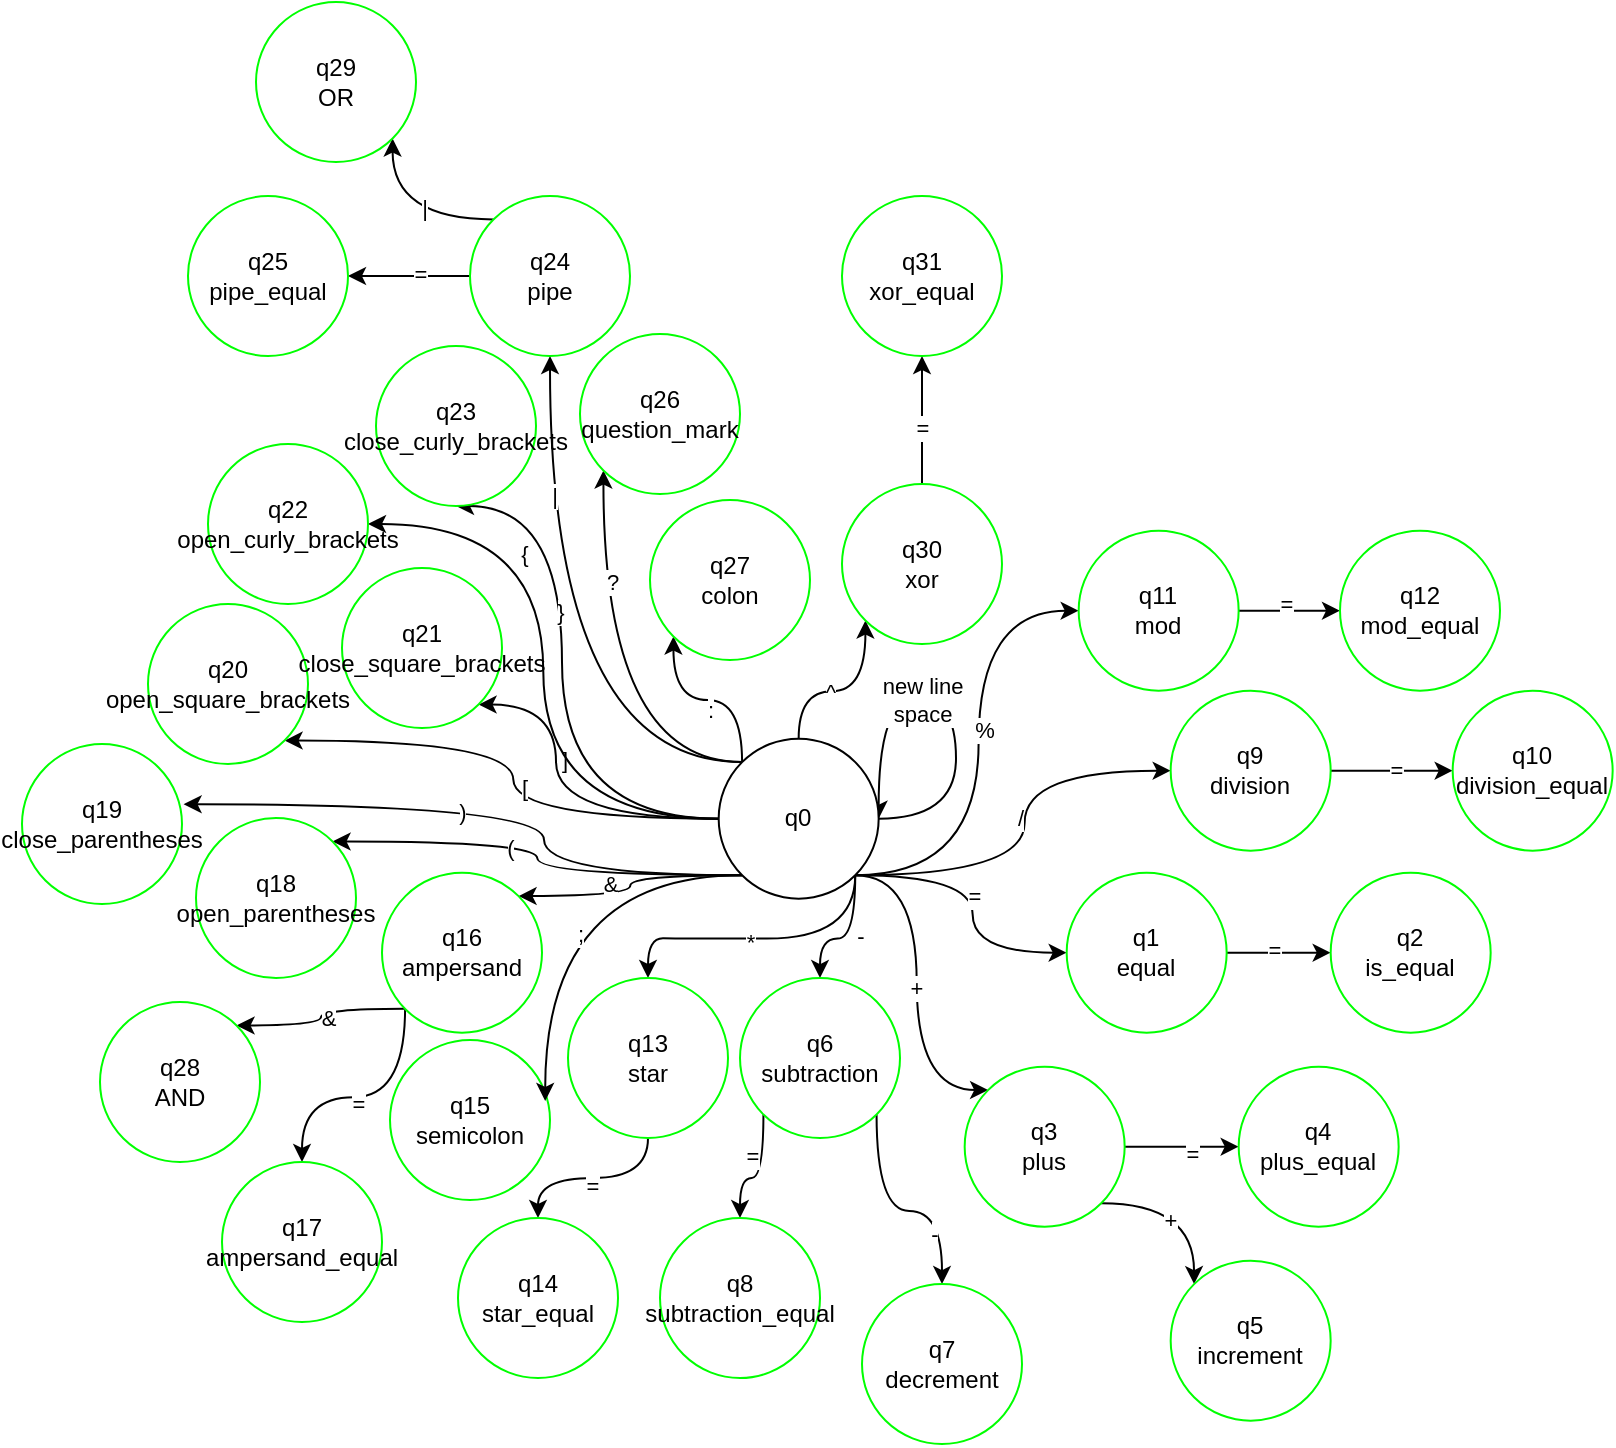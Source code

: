 <mxfile version="27.1.1">
  <diagram name="‫עמוד-1‬" id="LOa2TSwk760_7nA3Xr0g">
    <mxGraphModel dx="1125" dy="2525" grid="0" gridSize="10" guides="1" tooltips="1" connect="1" arrows="1" fold="1" page="0" pageScale="1" pageWidth="827" pageHeight="1169" background="none" math="0" shadow="0">
      <root>
        <mxCell id="0" />
        <mxCell id="1" parent="0" />
        <mxCell id="ni58W3g7qlgSycT5b25J-1" style="edgeStyle=orthogonalEdgeStyle;rounded=0;orthogonalLoop=1;jettySize=auto;html=1;exitX=1;exitY=1;exitDx=0;exitDy=0;entryX=0;entryY=0.5;entryDx=0;entryDy=0;curved=1;" edge="1" parent="1" source="ni58W3g7qlgSycT5b25J-9" target="ni58W3g7qlgSycT5b25J-15">
          <mxGeometry relative="1" as="geometry" />
        </mxCell>
        <mxCell id="ni58W3g7qlgSycT5b25J-2" value="=" style="edgeLabel;html=1;align=center;verticalAlign=middle;resizable=0;points=[];" vertex="1" connectable="0" parent="ni58W3g7qlgSycT5b25J-1">
          <mxGeometry x="-0.043" relative="1" as="geometry">
            <mxPoint as="offset" />
          </mxGeometry>
        </mxCell>
        <mxCell id="ni58W3g7qlgSycT5b25J-3" style="edgeStyle=orthogonalEdgeStyle;rounded=0;orthogonalLoop=1;jettySize=auto;html=1;exitX=1;exitY=1;exitDx=0;exitDy=0;entryX=0;entryY=0;entryDx=0;entryDy=0;curved=1;" edge="1" parent="1" source="ni58W3g7qlgSycT5b25J-9" target="ni58W3g7qlgSycT5b25J-21">
          <mxGeometry relative="1" as="geometry">
            <Array as="points">
              <mxPoint x="132.333" y="423.333" />
              <mxPoint x="132.333" y="531.333" />
            </Array>
          </mxGeometry>
        </mxCell>
        <mxCell id="ni58W3g7qlgSycT5b25J-4" value="+" style="edgeLabel;html=1;align=center;verticalAlign=middle;resizable=0;points=[];" vertex="1" connectable="0" parent="ni58W3g7qlgSycT5b25J-3">
          <mxGeometry x="0.002" y="-1" relative="1" as="geometry">
            <mxPoint as="offset" />
          </mxGeometry>
        </mxCell>
        <mxCell id="ni58W3g7qlgSycT5b25J-5" style="edgeStyle=orthogonalEdgeStyle;rounded=0;orthogonalLoop=1;jettySize=auto;html=1;exitX=1;exitY=1;exitDx=0;exitDy=0;entryX=0.5;entryY=0;entryDx=0;entryDy=0;curved=1;" edge="1" parent="1" source="ni58W3g7qlgSycT5b25J-9" target="ni58W3g7qlgSycT5b25J-28">
          <mxGeometry relative="1" as="geometry" />
        </mxCell>
        <mxCell id="ni58W3g7qlgSycT5b25J-6" value="-" style="edgeLabel;html=1;align=center;verticalAlign=middle;resizable=0;points=[];" vertex="1" connectable="0" parent="ni58W3g7qlgSycT5b25J-5">
          <mxGeometry x="-0.112" y="2" relative="1" as="geometry">
            <mxPoint as="offset" />
          </mxGeometry>
        </mxCell>
        <mxCell id="ni58W3g7qlgSycT5b25J-7" style="edgeStyle=orthogonalEdgeStyle;rounded=0;orthogonalLoop=1;jettySize=auto;html=1;exitX=1;exitY=1;exitDx=0;exitDy=0;entryX=0;entryY=0.5;entryDx=0;entryDy=0;curved=1;" edge="1" parent="1" source="ni58W3g7qlgSycT5b25J-9" target="ni58W3g7qlgSycT5b25J-33">
          <mxGeometry relative="1" as="geometry" />
        </mxCell>
        <mxCell id="ni58W3g7qlgSycT5b25J-8" value="/" style="edgeLabel;html=1;align=center;verticalAlign=middle;resizable=0;points=[];" vertex="1" connectable="0" parent="ni58W3g7qlgSycT5b25J-7">
          <mxGeometry x="0.088" y="3" relative="1" as="geometry">
            <mxPoint as="offset" />
          </mxGeometry>
        </mxCell>
        <mxCell id="ni58W3g7qlgSycT5b25J-36" style="edgeStyle=orthogonalEdgeStyle;rounded=0;orthogonalLoop=1;jettySize=auto;html=1;exitX=1;exitY=1;exitDx=0;exitDy=0;entryX=0;entryY=0.5;entryDx=0;entryDy=0;curved=1;" edge="1" parent="1" source="ni58W3g7qlgSycT5b25J-9" target="ni58W3g7qlgSycT5b25J-35">
          <mxGeometry relative="1" as="geometry" />
        </mxCell>
        <mxCell id="ni58W3g7qlgSycT5b25J-37" value="%" style="edgeLabel;html=1;align=center;verticalAlign=middle;resizable=0;points=[];" vertex="1" connectable="0" parent="ni58W3g7qlgSycT5b25J-36">
          <mxGeometry x="0.104" y="-2" relative="1" as="geometry">
            <mxPoint as="offset" />
          </mxGeometry>
        </mxCell>
        <mxCell id="ni58W3g7qlgSycT5b25J-41" style="edgeStyle=orthogonalEdgeStyle;rounded=0;orthogonalLoop=1;jettySize=auto;html=1;exitX=1;exitY=1;exitDx=0;exitDy=0;entryX=0.5;entryY=0;entryDx=0;entryDy=0;curved=1;" edge="1" parent="1" source="ni58W3g7qlgSycT5b25J-9" target="ni58W3g7qlgSycT5b25J-40">
          <mxGeometry relative="1" as="geometry" />
        </mxCell>
        <mxCell id="ni58W3g7qlgSycT5b25J-42" value="*" style="edgeLabel;html=1;align=center;verticalAlign=middle;resizable=0;points=[];" vertex="1" connectable="0" parent="ni58W3g7qlgSycT5b25J-41">
          <mxGeometry x="0.087" y="1" relative="1" as="geometry">
            <mxPoint as="offset" />
          </mxGeometry>
        </mxCell>
        <mxCell id="ni58W3g7qlgSycT5b25J-55" style="edgeStyle=orthogonalEdgeStyle;rounded=0;orthogonalLoop=1;jettySize=auto;html=1;exitX=0;exitY=1;exitDx=0;exitDy=0;entryX=1;entryY=0;entryDx=0;entryDy=0;curved=1;" edge="1" parent="1" source="ni58W3g7qlgSycT5b25J-9" target="ni58W3g7qlgSycT5b25J-52">
          <mxGeometry relative="1" as="geometry" />
        </mxCell>
        <mxCell id="ni58W3g7qlgSycT5b25J-56" value="&amp;amp;" style="edgeLabel;html=1;align=center;verticalAlign=middle;resizable=0;points=[];" vertex="1" connectable="0" parent="ni58W3g7qlgSycT5b25J-55">
          <mxGeometry x="0.252" y="-6" relative="1" as="geometry">
            <mxPoint as="offset" />
          </mxGeometry>
        </mxCell>
        <mxCell id="ni58W3g7qlgSycT5b25J-61" style="edgeStyle=orthogonalEdgeStyle;rounded=0;orthogonalLoop=1;jettySize=auto;html=1;exitX=0;exitY=1;exitDx=0;exitDy=0;entryX=1;entryY=0;entryDx=0;entryDy=0;curved=1;" edge="1" parent="1" source="ni58W3g7qlgSycT5b25J-9" target="ni58W3g7qlgSycT5b25J-60">
          <mxGeometry relative="1" as="geometry" />
        </mxCell>
        <mxCell id="ni58W3g7qlgSycT5b25J-62" value="(" style="edgeLabel;html=1;align=center;verticalAlign=middle;resizable=0;points=[];" vertex="1" connectable="0" parent="ni58W3g7qlgSycT5b25J-61">
          <mxGeometry x="0.199" y="3" relative="1" as="geometry">
            <mxPoint as="offset" />
          </mxGeometry>
        </mxCell>
        <mxCell id="ni58W3g7qlgSycT5b25J-69" style="edgeStyle=orthogonalEdgeStyle;rounded=0;orthogonalLoop=1;jettySize=auto;html=1;exitX=0;exitY=0.5;exitDx=0;exitDy=0;entryX=1;entryY=1;entryDx=0;entryDy=0;curved=1;" edge="1" parent="1" source="ni58W3g7qlgSycT5b25J-9" target="ni58W3g7qlgSycT5b25J-66">
          <mxGeometry relative="1" as="geometry" />
        </mxCell>
        <mxCell id="ni58W3g7qlgSycT5b25J-70" value="[" style="edgeLabel;html=1;align=center;verticalAlign=middle;resizable=0;points=[];" vertex="1" connectable="0" parent="ni58W3g7qlgSycT5b25J-69">
          <mxGeometry x="-0.077" y="-5" relative="1" as="geometry">
            <mxPoint as="offset" />
          </mxGeometry>
        </mxCell>
        <mxCell id="ni58W3g7qlgSycT5b25J-72" style="edgeStyle=orthogonalEdgeStyle;rounded=0;orthogonalLoop=1;jettySize=auto;html=1;exitX=0;exitY=0.5;exitDx=0;exitDy=0;entryX=1;entryY=1;entryDx=0;entryDy=0;curved=1;" edge="1" parent="1" source="ni58W3g7qlgSycT5b25J-9" target="ni58W3g7qlgSycT5b25J-71">
          <mxGeometry relative="1" as="geometry">
            <Array as="points">
              <mxPoint x="-48" y="395" />
              <mxPoint x="-48" y="338" />
            </Array>
          </mxGeometry>
        </mxCell>
        <mxCell id="ni58W3g7qlgSycT5b25J-73" value="]" style="edgeLabel;html=1;align=center;verticalAlign=middle;resizable=0;points=[];" vertex="1" connectable="0" parent="ni58W3g7qlgSycT5b25J-72">
          <mxGeometry x="0.238" y="-4" relative="1" as="geometry">
            <mxPoint y="-1" as="offset" />
          </mxGeometry>
        </mxCell>
        <mxCell id="ni58W3g7qlgSycT5b25J-75" style="edgeStyle=orthogonalEdgeStyle;rounded=0;orthogonalLoop=1;jettySize=auto;html=1;exitX=0;exitY=0.5;exitDx=0;exitDy=0;entryX=1;entryY=0.5;entryDx=0;entryDy=0;curved=1;" edge="1" parent="1" source="ni58W3g7qlgSycT5b25J-9" target="ni58W3g7qlgSycT5b25J-74">
          <mxGeometry relative="1" as="geometry" />
        </mxCell>
        <mxCell id="ni58W3g7qlgSycT5b25J-77" value="{" style="edgeLabel;html=1;align=center;verticalAlign=middle;resizable=0;points=[];" vertex="1" connectable="0" parent="ni58W3g7qlgSycT5b25J-75">
          <mxGeometry x="0.518" y="15" relative="1" as="geometry">
            <mxPoint as="offset" />
          </mxGeometry>
        </mxCell>
        <mxCell id="ni58W3g7qlgSycT5b25J-79" style="edgeStyle=orthogonalEdgeStyle;rounded=0;orthogonalLoop=1;jettySize=auto;html=1;exitX=0;exitY=0.5;exitDx=0;exitDy=0;entryX=0.5;entryY=1;entryDx=0;entryDy=0;curved=1;" edge="1" parent="1" source="ni58W3g7qlgSycT5b25J-9" target="ni58W3g7qlgSycT5b25J-78">
          <mxGeometry relative="1" as="geometry">
            <Array as="points">
              <mxPoint x="-45" y="395" />
              <mxPoint x="-45" y="239" />
            </Array>
          </mxGeometry>
        </mxCell>
        <mxCell id="ni58W3g7qlgSycT5b25J-81" value="}" style="edgeLabel;html=1;align=center;verticalAlign=middle;resizable=0;points=[];" vertex="1" connectable="0" parent="ni58W3g7qlgSycT5b25J-79">
          <mxGeometry x="0.272" y="1" relative="1" as="geometry">
            <mxPoint y="1" as="offset" />
          </mxGeometry>
        </mxCell>
        <mxCell id="ni58W3g7qlgSycT5b25J-83" style="edgeStyle=orthogonalEdgeStyle;rounded=0;orthogonalLoop=1;jettySize=auto;html=1;exitX=1;exitY=0.5;exitDx=0;exitDy=0;curved=1;entryX=1;entryY=0.5;entryDx=0;entryDy=0;" edge="1" parent="1" source="ni58W3g7qlgSycT5b25J-9" target="ni58W3g7qlgSycT5b25J-9">
          <mxGeometry relative="1" as="geometry">
            <mxPoint x="131.152" y="334.273" as="targetPoint" />
            <Array as="points">
              <mxPoint x="152" y="395" />
              <mxPoint x="152" y="335" />
              <mxPoint x="113" y="335" />
            </Array>
          </mxGeometry>
        </mxCell>
        <mxCell id="ni58W3g7qlgSycT5b25J-84" value="new line&lt;div&gt;space&lt;/div&gt;" style="edgeLabel;html=1;align=center;verticalAlign=middle;resizable=0;points=[];" vertex="1" connectable="0" parent="ni58W3g7qlgSycT5b25J-83">
          <mxGeometry x="0.174" y="1" relative="1" as="geometry">
            <mxPoint as="offset" />
          </mxGeometry>
        </mxCell>
        <mxCell id="ni58W3g7qlgSycT5b25J-85" style="edgeStyle=orthogonalEdgeStyle;rounded=0;orthogonalLoop=1;jettySize=auto;html=1;exitX=0;exitY=0;exitDx=0;exitDy=0;entryX=0.5;entryY=1;entryDx=0;entryDy=0;curved=1;" edge="1" parent="1" source="ni58W3g7qlgSycT5b25J-9" target="ni58W3g7qlgSycT5b25J-82">
          <mxGeometry relative="1" as="geometry" />
        </mxCell>
        <mxCell id="ni58W3g7qlgSycT5b25J-86" value="|" style="edgeLabel;html=1;align=center;verticalAlign=middle;resizable=0;points=[];" vertex="1" connectable="0" parent="ni58W3g7qlgSycT5b25J-85">
          <mxGeometry x="0.53" y="-2" relative="1" as="geometry">
            <mxPoint as="offset" />
          </mxGeometry>
        </mxCell>
        <mxCell id="ni58W3g7qlgSycT5b25J-93" style="edgeStyle=orthogonalEdgeStyle;rounded=0;orthogonalLoop=1;jettySize=auto;html=1;exitX=0;exitY=0;exitDx=0;exitDy=0;entryX=0;entryY=1;entryDx=0;entryDy=0;curved=1;" edge="1" parent="1" source="ni58W3g7qlgSycT5b25J-9" target="ni58W3g7qlgSycT5b25J-92">
          <mxGeometry relative="1" as="geometry">
            <Array as="points">
              <mxPoint x="-24" y="367" />
            </Array>
          </mxGeometry>
        </mxCell>
        <mxCell id="ni58W3g7qlgSycT5b25J-94" value="?" style="edgeLabel;html=1;align=center;verticalAlign=middle;resizable=0;points=[];" vertex="1" connectable="0" parent="ni58W3g7qlgSycT5b25J-93">
          <mxGeometry x="0.49" y="-4" relative="1" as="geometry">
            <mxPoint as="offset" />
          </mxGeometry>
        </mxCell>
        <mxCell id="ni58W3g7qlgSycT5b25J-97" style="edgeStyle=orthogonalEdgeStyle;rounded=0;orthogonalLoop=1;jettySize=auto;html=1;exitX=0;exitY=0;exitDx=0;exitDy=0;entryX=0;entryY=1;entryDx=0;entryDy=0;curved=1;" edge="1" parent="1" source="ni58W3g7qlgSycT5b25J-9" target="ni58W3g7qlgSycT5b25J-95">
          <mxGeometry relative="1" as="geometry">
            <Array as="points">
              <mxPoint x="45" y="336" />
              <mxPoint x="11" y="336" />
            </Array>
          </mxGeometry>
        </mxCell>
        <mxCell id="ni58W3g7qlgSycT5b25J-98" value=":" style="edgeLabel;html=1;align=center;verticalAlign=middle;resizable=0;points=[];" vertex="1" connectable="0" parent="ni58W3g7qlgSycT5b25J-97">
          <mxGeometry x="-0.026" y="5" relative="1" as="geometry">
            <mxPoint as="offset" />
          </mxGeometry>
        </mxCell>
        <mxCell id="ni58W3g7qlgSycT5b25J-111" style="edgeStyle=orthogonalEdgeStyle;rounded=0;orthogonalLoop=1;jettySize=auto;html=1;exitX=0.5;exitY=0;exitDx=0;exitDy=0;entryX=0;entryY=1;entryDx=0;entryDy=0;curved=1;" edge="1" parent="1" source="ni58W3g7qlgSycT5b25J-9" target="ni58W3g7qlgSycT5b25J-110">
          <mxGeometry relative="1" as="geometry" />
        </mxCell>
        <mxCell id="ni58W3g7qlgSycT5b25J-112" value="^" style="edgeLabel;html=1;align=center;verticalAlign=middle;resizable=0;points=[];" vertex="1" connectable="0" parent="ni58W3g7qlgSycT5b25J-111">
          <mxGeometry x="-0.151" relative="1" as="geometry">
            <mxPoint as="offset" />
          </mxGeometry>
        </mxCell>
        <mxCell id="ni58W3g7qlgSycT5b25J-9" value="q0" style="ellipse;whiteSpace=wrap;html=1;aspect=fixed;" vertex="1" parent="1">
          <mxGeometry x="33.333" y="355.333" width="80" height="80" as="geometry" />
        </mxCell>
        <mxCell id="ni58W3g7qlgSycT5b25J-13" style="edgeStyle=orthogonalEdgeStyle;rounded=0;orthogonalLoop=1;jettySize=auto;html=1;exitX=1;exitY=0.5;exitDx=0;exitDy=0;curved=1;" edge="1" parent="1" source="ni58W3g7qlgSycT5b25J-15" target="ni58W3g7qlgSycT5b25J-16">
          <mxGeometry relative="1" as="geometry" />
        </mxCell>
        <mxCell id="ni58W3g7qlgSycT5b25J-14" value="=" style="edgeLabel;html=1;align=center;verticalAlign=middle;resizable=0;points=[];" vertex="1" connectable="0" parent="ni58W3g7qlgSycT5b25J-13">
          <mxGeometry x="-0.101" y="2" relative="1" as="geometry">
            <mxPoint as="offset" />
          </mxGeometry>
        </mxCell>
        <mxCell id="ni58W3g7qlgSycT5b25J-15" value="q1&lt;div&gt;equal&lt;/div&gt;" style="ellipse;whiteSpace=wrap;html=1;aspect=fixed;shadow=0;fillColor=default;fillStyle=auto;gradientColor=none;strokeColor=#00FF00;" vertex="1" parent="1">
          <mxGeometry x="207.333" y="422.333" width="80" height="80" as="geometry" />
        </mxCell>
        <mxCell id="ni58W3g7qlgSycT5b25J-16" value="q2&lt;div&gt;is_equal&lt;/div&gt;" style="ellipse;whiteSpace=wrap;html=1;aspect=fixed;strokeColor=#00FF00;" vertex="1" parent="1">
          <mxGeometry x="339.333" y="422.333" width="80" height="80" as="geometry" />
        </mxCell>
        <mxCell id="ni58W3g7qlgSycT5b25J-17" style="edgeStyle=orthogonalEdgeStyle;rounded=0;orthogonalLoop=1;jettySize=auto;html=1;exitX=1;exitY=0.5;exitDx=0;exitDy=0;entryX=0;entryY=0.5;entryDx=0;entryDy=0;curved=1;" edge="1" parent="1" source="ni58W3g7qlgSycT5b25J-21" target="ni58W3g7qlgSycT5b25J-22">
          <mxGeometry relative="1" as="geometry" />
        </mxCell>
        <mxCell id="ni58W3g7qlgSycT5b25J-18" value="=" style="edgeLabel;html=1;align=center;verticalAlign=middle;resizable=0;points=[];" vertex="1" connectable="0" parent="ni58W3g7qlgSycT5b25J-17">
          <mxGeometry x="0.158" y="-3" relative="1" as="geometry">
            <mxPoint as="offset" />
          </mxGeometry>
        </mxCell>
        <mxCell id="ni58W3g7qlgSycT5b25J-19" style="edgeStyle=orthogonalEdgeStyle;rounded=0;orthogonalLoop=1;jettySize=auto;html=1;exitX=1;exitY=1;exitDx=0;exitDy=0;entryX=0;entryY=0;entryDx=0;entryDy=0;curved=1;" edge="1" parent="1" source="ni58W3g7qlgSycT5b25J-21" target="ni58W3g7qlgSycT5b25J-23">
          <mxGeometry relative="1" as="geometry" />
        </mxCell>
        <mxCell id="ni58W3g7qlgSycT5b25J-20" value="+" style="edgeLabel;html=1;align=center;verticalAlign=middle;resizable=0;points=[];" vertex="1" connectable="0" parent="ni58W3g7qlgSycT5b25J-19">
          <mxGeometry x="-0.2" y="-8" relative="1" as="geometry">
            <mxPoint as="offset" />
          </mxGeometry>
        </mxCell>
        <mxCell id="ni58W3g7qlgSycT5b25J-21" value="q3&lt;div&gt;plus&lt;/div&gt;" style="ellipse;whiteSpace=wrap;html=1;aspect=fixed;strokeColor=#00FF00;" vertex="1" parent="1">
          <mxGeometry x="156.333" y="519.333" width="80" height="80" as="geometry" />
        </mxCell>
        <mxCell id="ni58W3g7qlgSycT5b25J-22" value="q4&lt;div&gt;plus_equal&lt;/div&gt;" style="ellipse;whiteSpace=wrap;html=1;aspect=fixed;strokeColor=#00FF00;" vertex="1" parent="1">
          <mxGeometry x="293.333" y="519.333" width="80" height="80" as="geometry" />
        </mxCell>
        <mxCell id="ni58W3g7qlgSycT5b25J-23" value="q5&lt;div&gt;increment&lt;/div&gt;" style="ellipse;whiteSpace=wrap;html=1;aspect=fixed;strokeColor=#00FF00;" vertex="1" parent="1">
          <mxGeometry x="259.333" y="616.333" width="80" height="80" as="geometry" />
        </mxCell>
        <mxCell id="ni58W3g7qlgSycT5b25J-24" style="edgeStyle=orthogonalEdgeStyle;rounded=0;orthogonalLoop=1;jettySize=auto;html=1;exitX=1;exitY=1;exitDx=0;exitDy=0;entryX=0.5;entryY=0;entryDx=0;entryDy=0;curved=1;" edge="1" parent="1" source="ni58W3g7qlgSycT5b25J-28" target="ni58W3g7qlgSycT5b25J-29">
          <mxGeometry relative="1" as="geometry" />
        </mxCell>
        <mxCell id="ni58W3g7qlgSycT5b25J-25" value="-" style="edgeLabel;html=1;align=center;verticalAlign=middle;resizable=0;points=[];" vertex="1" connectable="0" parent="ni58W3g7qlgSycT5b25J-24">
          <mxGeometry x="0.307" y="-11" relative="1" as="geometry">
            <mxPoint as="offset" />
          </mxGeometry>
        </mxCell>
        <mxCell id="ni58W3g7qlgSycT5b25J-26" style="edgeStyle=orthogonalEdgeStyle;rounded=0;orthogonalLoop=1;jettySize=auto;html=1;exitX=0;exitY=1;exitDx=0;exitDy=0;entryX=0.5;entryY=0;entryDx=0;entryDy=0;curved=1;" edge="1" parent="1" source="ni58W3g7qlgSycT5b25J-28" target="ni58W3g7qlgSycT5b25J-30">
          <mxGeometry relative="1" as="geometry" />
        </mxCell>
        <mxCell id="ni58W3g7qlgSycT5b25J-27" value="=" style="edgeLabel;html=1;align=center;verticalAlign=middle;resizable=0;points=[];" vertex="1" connectable="0" parent="ni58W3g7qlgSycT5b25J-26">
          <mxGeometry x="-0.35" y="-6" relative="1" as="geometry">
            <mxPoint as="offset" />
          </mxGeometry>
        </mxCell>
        <mxCell id="ni58W3g7qlgSycT5b25J-28" value="q6&lt;div&gt;subtraction&lt;/div&gt;" style="ellipse;whiteSpace=wrap;html=1;aspect=fixed;strokeColor=#00FF00;" vertex="1" parent="1">
          <mxGeometry x="44.003" y="475.003" width="80" height="80" as="geometry" />
        </mxCell>
        <mxCell id="ni58W3g7qlgSycT5b25J-29" value="q7&lt;div&gt;decrement&lt;/div&gt;" style="ellipse;whiteSpace=wrap;html=1;aspect=fixed;strokeColor=#00FF00;" vertex="1" parent="1">
          <mxGeometry x="105.003" y="628.003" width="80" height="80" as="geometry" />
        </mxCell>
        <mxCell id="ni58W3g7qlgSycT5b25J-30" value="q8&lt;div&gt;subtraction_equal&lt;/div&gt;" style="ellipse;whiteSpace=wrap;html=1;aspect=fixed;strokeColor=#00FF00;" vertex="1" parent="1">
          <mxGeometry x="4.003" y="595.003" width="80" height="80" as="geometry" />
        </mxCell>
        <mxCell id="ni58W3g7qlgSycT5b25J-31" style="edgeStyle=orthogonalEdgeStyle;rounded=0;orthogonalLoop=1;jettySize=auto;html=1;exitX=1;exitY=0.5;exitDx=0;exitDy=0;curved=1;" edge="1" parent="1" source="ni58W3g7qlgSycT5b25J-33" target="ni58W3g7qlgSycT5b25J-34">
          <mxGeometry relative="1" as="geometry" />
        </mxCell>
        <mxCell id="ni58W3g7qlgSycT5b25J-32" value="=" style="edgeLabel;html=1;align=center;verticalAlign=middle;resizable=0;points=[];" vertex="1" connectable="0" parent="ni58W3g7qlgSycT5b25J-31">
          <mxGeometry x="0.044" y="1" relative="1" as="geometry">
            <mxPoint as="offset" />
          </mxGeometry>
        </mxCell>
        <mxCell id="ni58W3g7qlgSycT5b25J-33" value="q9&lt;div&gt;division&lt;/div&gt;" style="ellipse;whiteSpace=wrap;html=1;aspect=fixed;strokeColor=#00FF00;" vertex="1" parent="1">
          <mxGeometry x="259.333" y="331.333" width="80" height="80" as="geometry" />
        </mxCell>
        <mxCell id="ni58W3g7qlgSycT5b25J-34" value="q10&lt;div&gt;division_equal&lt;/div&gt;" style="ellipse;whiteSpace=wrap;html=1;aspect=fixed;strokeColor=#00FF00;" vertex="1" parent="1">
          <mxGeometry x="400.333" y="331.333" width="80" height="80" as="geometry" />
        </mxCell>
        <mxCell id="ni58W3g7qlgSycT5b25J-39" style="edgeStyle=orthogonalEdgeStyle;rounded=0;orthogonalLoop=1;jettySize=auto;html=1;exitX=1;exitY=0.5;exitDx=0;exitDy=0;entryX=0;entryY=0.5;entryDx=0;entryDy=0;curved=1;" edge="1" parent="1" source="ni58W3g7qlgSycT5b25J-35" target="ni58W3g7qlgSycT5b25J-38">
          <mxGeometry relative="1" as="geometry" />
        </mxCell>
        <mxCell id="ni58W3g7qlgSycT5b25J-46" value="=" style="edgeLabel;html=1;align=center;verticalAlign=middle;resizable=0;points=[];" vertex="1" connectable="0" parent="ni58W3g7qlgSycT5b25J-39">
          <mxGeometry x="-0.089" y="4" relative="1" as="geometry">
            <mxPoint as="offset" />
          </mxGeometry>
        </mxCell>
        <mxCell id="ni58W3g7qlgSycT5b25J-35" value="q11&lt;div&gt;mod&lt;/div&gt;" style="ellipse;whiteSpace=wrap;html=1;aspect=fixed;strokeColor=#00FF00;" vertex="1" parent="1">
          <mxGeometry x="213.33" y="251.33" width="80" height="80" as="geometry" />
        </mxCell>
        <mxCell id="ni58W3g7qlgSycT5b25J-38" value="q12&lt;div&gt;mod_equal&lt;/div&gt;" style="ellipse;whiteSpace=wrap;html=1;aspect=fixed;strokeColor=#00FF00;" vertex="1" parent="1">
          <mxGeometry x="344" y="251.33" width="80" height="80" as="geometry" />
        </mxCell>
        <mxCell id="ni58W3g7qlgSycT5b25J-44" style="edgeStyle=orthogonalEdgeStyle;rounded=0;orthogonalLoop=1;jettySize=auto;html=1;exitX=0.5;exitY=1;exitDx=0;exitDy=0;entryX=0.5;entryY=0;entryDx=0;entryDy=0;curved=1;" edge="1" parent="1" source="ni58W3g7qlgSycT5b25J-40" target="ni58W3g7qlgSycT5b25J-43">
          <mxGeometry relative="1" as="geometry" />
        </mxCell>
        <mxCell id="ni58W3g7qlgSycT5b25J-45" value="=" style="edgeLabel;html=1;align=center;verticalAlign=middle;resizable=0;points=[];" vertex="1" connectable="0" parent="ni58W3g7qlgSycT5b25J-44">
          <mxGeometry x="0.008" y="4" relative="1" as="geometry">
            <mxPoint as="offset" />
          </mxGeometry>
        </mxCell>
        <mxCell id="ni58W3g7qlgSycT5b25J-40" value="q13&lt;div&gt;star&lt;/div&gt;" style="ellipse;whiteSpace=wrap;html=1;aspect=fixed;strokeColor=#00FF00;" vertex="1" parent="1">
          <mxGeometry x="-42" y="475" width="80" height="80" as="geometry" />
        </mxCell>
        <mxCell id="ni58W3g7qlgSycT5b25J-43" value="q14&lt;div&gt;star_equal&lt;/div&gt;" style="ellipse;whiteSpace=wrap;html=1;aspect=fixed;strokeColor=#00FF00;" vertex="1" parent="1">
          <mxGeometry x="-97" y="595" width="80" height="80" as="geometry" />
        </mxCell>
        <mxCell id="ni58W3g7qlgSycT5b25J-47" value="q15&lt;div&gt;semicolon&lt;/div&gt;" style="ellipse;whiteSpace=wrap;html=1;aspect=fixed;strokeColor=#00FF00;" vertex="1" parent="1">
          <mxGeometry x="-131" y="506" width="80" height="80" as="geometry" />
        </mxCell>
        <mxCell id="ni58W3g7qlgSycT5b25J-49" style="edgeStyle=orthogonalEdgeStyle;rounded=0;orthogonalLoop=1;jettySize=auto;html=1;exitX=0;exitY=1;exitDx=0;exitDy=0;entryX=0.97;entryY=0.381;entryDx=0;entryDy=0;entryPerimeter=0;curved=1;" edge="1" parent="1" source="ni58W3g7qlgSycT5b25J-9" target="ni58W3g7qlgSycT5b25J-47">
          <mxGeometry relative="1" as="geometry" />
        </mxCell>
        <mxCell id="ni58W3g7qlgSycT5b25J-54" value=";" style="edgeLabel;html=1;align=center;verticalAlign=middle;resizable=0;points=[];" vertex="1" connectable="0" parent="ni58W3g7qlgSycT5b25J-49">
          <mxGeometry x="0.212" y="17" relative="1" as="geometry">
            <mxPoint as="offset" />
          </mxGeometry>
        </mxCell>
        <mxCell id="ni58W3g7qlgSycT5b25J-58" style="edgeStyle=orthogonalEdgeStyle;rounded=0;orthogonalLoop=1;jettySize=auto;html=1;exitX=0;exitY=1;exitDx=0;exitDy=0;entryX=0.5;entryY=0;entryDx=0;entryDy=0;curved=1;" edge="1" parent="1" source="ni58W3g7qlgSycT5b25J-52" target="ni58W3g7qlgSycT5b25J-57">
          <mxGeometry relative="1" as="geometry" />
        </mxCell>
        <mxCell id="ni58W3g7qlgSycT5b25J-59" value="=" style="edgeLabel;html=1;align=center;verticalAlign=middle;resizable=0;points=[];" vertex="1" connectable="0" parent="ni58W3g7qlgSycT5b25J-58">
          <mxGeometry x="0.054" y="3" relative="1" as="geometry">
            <mxPoint as="offset" />
          </mxGeometry>
        </mxCell>
        <mxCell id="ni58W3g7qlgSycT5b25J-100" style="edgeStyle=orthogonalEdgeStyle;rounded=0;orthogonalLoop=1;jettySize=auto;html=1;exitX=0;exitY=1;exitDx=0;exitDy=0;entryX=1;entryY=0;entryDx=0;entryDy=0;curved=1;" edge="1" parent="1" source="ni58W3g7qlgSycT5b25J-52" target="ni58W3g7qlgSycT5b25J-99">
          <mxGeometry relative="1" as="geometry" />
        </mxCell>
        <mxCell id="ni58W3g7qlgSycT5b25J-101" value="&amp;amp;" style="edgeLabel;html=1;align=center;verticalAlign=middle;resizable=0;points=[];" vertex="1" connectable="0" parent="ni58W3g7qlgSycT5b25J-100">
          <mxGeometry x="-0.01" y="3" relative="1" as="geometry">
            <mxPoint as="offset" />
          </mxGeometry>
        </mxCell>
        <mxCell id="ni58W3g7qlgSycT5b25J-52" value="q16&lt;div&gt;ampersand&lt;/div&gt;" style="ellipse;whiteSpace=wrap;html=1;aspect=fixed;strokeColor=#00FF00;" vertex="1" parent="1">
          <mxGeometry x="-135" y="422.33" width="80" height="80" as="geometry" />
        </mxCell>
        <mxCell id="ni58W3g7qlgSycT5b25J-57" value="q17&lt;div&gt;ampersand_equal&lt;/div&gt;" style="ellipse;whiteSpace=wrap;html=1;aspect=fixed;strokeColor=#00FF00;" vertex="1" parent="1">
          <mxGeometry x="-215" y="567" width="80" height="80" as="geometry" />
        </mxCell>
        <mxCell id="ni58W3g7qlgSycT5b25J-60" value="q18&lt;div&gt;open_parentheses&lt;/div&gt;" style="ellipse;whiteSpace=wrap;html=1;aspect=fixed;strokeColor=#00FF00;" vertex="1" parent="1">
          <mxGeometry x="-228" y="395" width="80" height="80" as="geometry" />
        </mxCell>
        <mxCell id="ni58W3g7qlgSycT5b25J-63" value="q19&lt;div&gt;close_parentheses&lt;/div&gt;" style="ellipse;whiteSpace=wrap;html=1;aspect=fixed;strokeColor=#00FF00;" vertex="1" parent="1">
          <mxGeometry x="-315" y="358" width="80" height="80" as="geometry" />
        </mxCell>
        <mxCell id="ni58W3g7qlgSycT5b25J-64" style="edgeStyle=orthogonalEdgeStyle;rounded=0;orthogonalLoop=1;jettySize=auto;html=1;exitX=0;exitY=1;exitDx=0;exitDy=0;entryX=1.01;entryY=0.376;entryDx=0;entryDy=0;entryPerimeter=0;curved=1;" edge="1" parent="1" source="ni58W3g7qlgSycT5b25J-9" target="ni58W3g7qlgSycT5b25J-63">
          <mxGeometry relative="1" as="geometry">
            <Array as="points">
              <mxPoint x="-54" y="424" />
              <mxPoint x="-54" y="388" />
            </Array>
          </mxGeometry>
        </mxCell>
        <mxCell id="ni58W3g7qlgSycT5b25J-65" value=")" style="edgeLabel;html=1;align=center;verticalAlign=middle;resizable=0;points=[];" vertex="1" connectable="0" parent="ni58W3g7qlgSycT5b25J-64">
          <mxGeometry x="0.114" y="4" relative="1" as="geometry">
            <mxPoint as="offset" />
          </mxGeometry>
        </mxCell>
        <mxCell id="ni58W3g7qlgSycT5b25J-66" value="q20&lt;div&gt;open_square_brackets&lt;/div&gt;" style="ellipse;whiteSpace=wrap;html=1;aspect=fixed;strokeColor=#00FF00;" vertex="1" parent="1">
          <mxGeometry x="-252" y="288" width="80" height="80" as="geometry" />
        </mxCell>
        <mxCell id="ni58W3g7qlgSycT5b25J-71" value="q21&lt;div&gt;close_square_brackets&lt;/div&gt;" style="ellipse;whiteSpace=wrap;html=1;aspect=fixed;strokeColor=#00FF00;" vertex="1" parent="1">
          <mxGeometry x="-155" y="270" width="80" height="80" as="geometry" />
        </mxCell>
        <mxCell id="ni58W3g7qlgSycT5b25J-74" value="q22&lt;div&gt;open_curly_brackets&lt;/div&gt;" style="ellipse;whiteSpace=wrap;html=1;aspect=fixed;strokeColor=#00FF00;" vertex="1" parent="1">
          <mxGeometry x="-222" y="208" width="80" height="80" as="geometry" />
        </mxCell>
        <mxCell id="ni58W3g7qlgSycT5b25J-78" value="q23&lt;div&gt;close_curly_brackets&lt;/div&gt;" style="ellipse;whiteSpace=wrap;html=1;aspect=fixed;strokeColor=#00FF00;" vertex="1" parent="1">
          <mxGeometry x="-138" y="159" width="80" height="80" as="geometry" />
        </mxCell>
        <mxCell id="ni58W3g7qlgSycT5b25J-88" style="edgeStyle=orthogonalEdgeStyle;rounded=0;orthogonalLoop=1;jettySize=auto;html=1;exitX=0;exitY=0.5;exitDx=0;exitDy=0;entryX=1;entryY=0.5;entryDx=0;entryDy=0;curved=1;" edge="1" parent="1" source="ni58W3g7qlgSycT5b25J-82" target="ni58W3g7qlgSycT5b25J-87">
          <mxGeometry relative="1" as="geometry" />
        </mxCell>
        <mxCell id="ni58W3g7qlgSycT5b25J-91" value="=" style="edgeLabel;html=1;align=center;verticalAlign=middle;resizable=0;points=[];" vertex="1" connectable="0" parent="ni58W3g7qlgSycT5b25J-88">
          <mxGeometry x="-0.157" y="-1" relative="1" as="geometry">
            <mxPoint as="offset" />
          </mxGeometry>
        </mxCell>
        <mxCell id="ni58W3g7qlgSycT5b25J-103" style="edgeStyle=orthogonalEdgeStyle;rounded=0;orthogonalLoop=1;jettySize=auto;html=1;exitX=0;exitY=0;exitDx=0;exitDy=0;entryX=1;entryY=1;entryDx=0;entryDy=0;curved=1;" edge="1" parent="1" source="ni58W3g7qlgSycT5b25J-82" target="ni58W3g7qlgSycT5b25J-102">
          <mxGeometry relative="1" as="geometry" />
        </mxCell>
        <mxCell id="ni58W3g7qlgSycT5b25J-105" value="|" style="edgeLabel;html=1;align=center;verticalAlign=middle;resizable=0;points=[];" vertex="1" connectable="0" parent="ni58W3g7qlgSycT5b25J-103">
          <mxGeometry x="-0.215" y="-6" relative="1" as="geometry">
            <mxPoint x="1" as="offset" />
          </mxGeometry>
        </mxCell>
        <mxCell id="ni58W3g7qlgSycT5b25J-82" value="q24&lt;div&gt;pipe&lt;/div&gt;" style="ellipse;whiteSpace=wrap;html=1;aspect=fixed;strokeColor=#00FF00;" vertex="1" parent="1">
          <mxGeometry x="-91" y="84" width="80" height="80" as="geometry" />
        </mxCell>
        <mxCell id="ni58W3g7qlgSycT5b25J-87" value="q25&lt;div&gt;pipe_equal&lt;/div&gt;" style="ellipse;whiteSpace=wrap;html=1;aspect=fixed;strokeColor=#00FF00;" vertex="1" parent="1">
          <mxGeometry x="-232" y="84" width="80" height="80" as="geometry" />
        </mxCell>
        <mxCell id="ni58W3g7qlgSycT5b25J-92" value="q26&lt;div&gt;question_mark&lt;/div&gt;" style="ellipse;whiteSpace=wrap;html=1;aspect=fixed;strokeColor=#00FF00;" vertex="1" parent="1">
          <mxGeometry x="-36" y="153" width="80" height="80" as="geometry" />
        </mxCell>
        <mxCell id="ni58W3g7qlgSycT5b25J-95" value="q27&lt;div&gt;colon&lt;/div&gt;" style="ellipse;whiteSpace=wrap;html=1;aspect=fixed;strokeColor=#00FF00;" vertex="1" parent="1">
          <mxGeometry x="-1" y="236" width="80" height="80" as="geometry" />
        </mxCell>
        <mxCell id="ni58W3g7qlgSycT5b25J-99" value="q28&lt;div&gt;AND&lt;/div&gt;" style="ellipse;whiteSpace=wrap;html=1;aspect=fixed;strokeColor=#00FF00;" vertex="1" parent="1">
          <mxGeometry x="-276" y="487" width="80" height="80" as="geometry" />
        </mxCell>
        <mxCell id="ni58W3g7qlgSycT5b25J-102" value="q29&lt;div&gt;OR&lt;/div&gt;" style="ellipse;whiteSpace=wrap;html=1;aspect=fixed;strokeColor=#00FF00;" vertex="1" parent="1">
          <mxGeometry x="-198" y="-13" width="80" height="80" as="geometry" />
        </mxCell>
        <mxCell id="ni58W3g7qlgSycT5b25J-114" style="edgeStyle=orthogonalEdgeStyle;rounded=0;orthogonalLoop=1;jettySize=auto;html=1;exitX=0.5;exitY=0;exitDx=0;exitDy=0;entryX=0.5;entryY=1;entryDx=0;entryDy=0;" edge="1" parent="1" source="ni58W3g7qlgSycT5b25J-110" target="ni58W3g7qlgSycT5b25J-113">
          <mxGeometry relative="1" as="geometry" />
        </mxCell>
        <mxCell id="ni58W3g7qlgSycT5b25J-116" value="=" style="edgeLabel;html=1;align=center;verticalAlign=middle;resizable=0;points=[];" vertex="1" connectable="0" parent="ni58W3g7qlgSycT5b25J-114">
          <mxGeometry x="-0.118" relative="1" as="geometry">
            <mxPoint as="offset" />
          </mxGeometry>
        </mxCell>
        <mxCell id="ni58W3g7qlgSycT5b25J-110" value="q30&lt;div&gt;xor&lt;/div&gt;" style="ellipse;whiteSpace=wrap;html=1;aspect=fixed;strokeColor=#00FF00;" vertex="1" parent="1">
          <mxGeometry x="95" y="228" width="80" height="80" as="geometry" />
        </mxCell>
        <mxCell id="ni58W3g7qlgSycT5b25J-113" value="q31&lt;div&gt;xor_equal&lt;/div&gt;" style="ellipse;whiteSpace=wrap;html=1;aspect=fixed;strokeColor=#00FF00;" vertex="1" parent="1">
          <mxGeometry x="95" y="84" width="80" height="80" as="geometry" />
        </mxCell>
      </root>
    </mxGraphModel>
  </diagram>
</mxfile>

